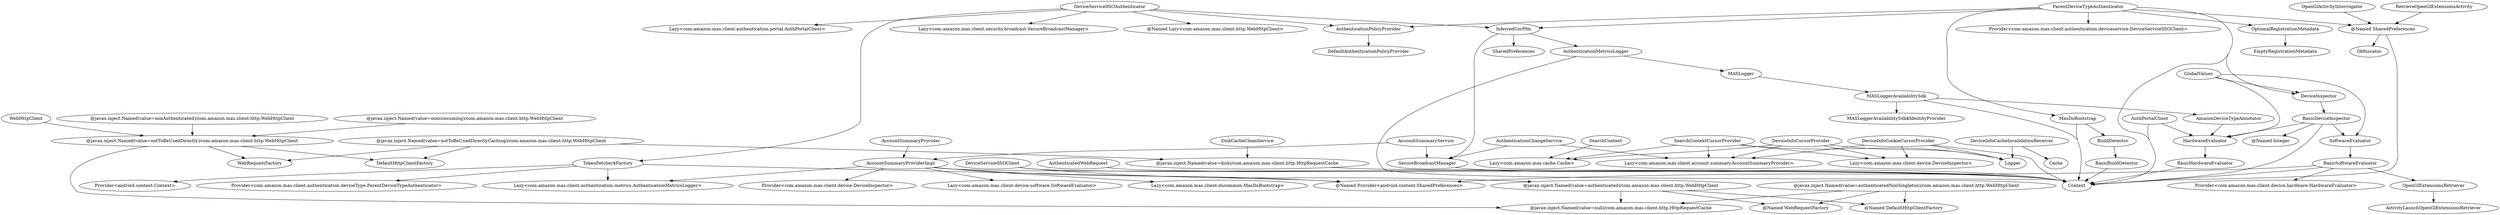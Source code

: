 digraph G1 {
  concentrate = true;
  n2 [label="@Named SharedPreferences"];
  n2 -> Context;
  n2 -> Obfuscator;
  n3 [label="@javax.inject.Named(value=authenticated)/com.amazon.mas.client.http.WebHttpClient"];
  n4 [label="@Named DefaultHttpClientFactory"];
  n3 -> n4;
  n5 [label="@Named WebRequestFactory"];
  n3 -> n5;
  n6 [label="@javax.inject.Named(value=null)/com.amazon.mas.client.http.HttpRequestCache"];
  n3 -> n6;
  n7 [label="@javax.inject.Named(value=authenticatedNonSingleton)/com.amazon.mas.client.http.WebHttpClient"];
  n7 -> n4;
  n7 -> n5;
  n7 -> n6;
  n8 [label="@javax.inject.Named(value=disk)/com.amazon.mas.client.http.HttpRequestCache"];
  n8 -> Context;
  n9 [label="@javax.inject.Named(value=nonAuthenticated)/com.amazon.mas.client.http.WebHttpClient"];
  n10 [label="@javax.inject.Named(value=notToBeUsedDirectly)/com.amazon.mas.client.http.WebHttpClient"];
  n9 -> n10;
  n11 [label="@javax.inject.Named(value=nonconsuming)/com.amazon.mas.client.http.WebHttpClient"];
  n11 -> n10;
  n10 -> n6;
  n10 -> DefaultHttpClientFactory;
  n10 -> WebRequestFactory;
  n12 [label="@javax.inject.Named(value=notToBeUsedDirectlyCaching)/com.amazon.mas.client.http.WebHttpClient"];
  n12 -> n8;
  n12 -> DefaultHttpClientFactory;
  n12 -> WebRequestFactory;
  AccountSummaryProvider -> AccountSummaryProviderImpl;
  n13 [label="@Named Provider<android.content.SharedPreferences>"];
  AccountSummaryProviderImpl -> n13;
  n14 [label="Provider<com.amazon.mas.client.device.DeviceInspector>"];
  AccountSummaryProviderImpl -> n14;
  n15 [label="Lazy<com.amazon.mas.client.authentication.metrics.AuthenticationMetricsLogger>"];
  AccountSummaryProviderImpl -> n15;
  n16 [label="Lazy<com.amazon.mas.client.device.software.SoftwareEvaluator>"];
  AccountSummaryProviderImpl -> n16;
  n17 [label="Lazy<com.amazon.mas.client.dscommon.MasDsBootstrap>"];
  AccountSummaryProviderImpl -> n17;
  AccountSummaryProviderImpl -> Context;
  AccountSummaryService -> AccountSummaryProviderImpl;
  AccountSummaryService -> SecureBroadcastManager;
  AmazonDeviceTypeAnnotator -> HardwareEvaluator;
  AuthPortalClient -> Context;
  AuthPortalClient -> HardwareEvaluator;
  AuthenticatedWebRequest -> Context;
  AuthenticationChangeService -> SecureBroadcastManager;
  n18 [label="Lazy<com.amazon.mas.client.account.summary.AccountSummaryProvider>"];
  AuthenticationChangeService -> n18;
  AuthenticationMetricsLogger -> MASLogger;
  AuthenticationMetricsLogger -> Context;
  AuthenticationPolicyProvider -> DefaultAuthenticationPolicyProvider;
  BasicBuildDetector -> Context;
  n19 [label="@Named Integer"];
  BasicDeviceInspector -> n19;
  BasicDeviceInspector -> Context;
  BasicDeviceInspector -> HardwareEvaluator;
  BasicDeviceInspector -> SoftwareEvaluator;
  BasicHardwareEvaluator -> Context;
  BasicSoftwareEvaluator -> n13;
  n20 [label="Provider<com.amazon.mas.client.device.hardware.HardwareEvaluator>"];
  BasicSoftwareEvaluator -> n20;
  BasicSoftwareEvaluator -> Context;
  BasicSoftwareEvaluator -> OpenGlExtensionsRetriever;
  BuildDetector -> BasicBuildDetector;
  DeviceInfoCacheInvalidationReceiver -> Logger;
  DeviceInfoCacheInvalidationReceiver -> Cache;
  DeviceInfoCookieCursorProvider -> n18;
  n21 [label="Lazy<com.amazon.mas.client.device.DeviceInspector>"];
  DeviceInfoCookieCursorProvider -> n21;
  DeviceInfoCookieCursorProvider -> Context;
  DeviceInfoCookieCursorProvider -> Logger;
  n22 [label="Lazy<com.amazon.mas.cache.Cache>"];
  DeviceInfoCursorProvider -> n22;
  DeviceInfoCursorProvider -> n18;
  DeviceInfoCursorProvider -> n21;
  DeviceInfoCursorProvider -> Logger;
  DeviceInspector -> BasicDeviceInspector;
  DeviceServiceSSOAuthenticator -> InferredCorPfm;
  DeviceServiceSSOAuthenticator -> AuthenticationPolicyProvider;
  n23 [label="@Named Lazy<com.amazon.mas.client.http.WebHttpClient>"];
  DeviceServiceSSOAuthenticator -> n23;
  n24 [label="Lazy<com.amazon.mas.client.authentication.portal.AuthPortalClient>"];
  DeviceServiceSSOAuthenticator -> n24;
  n25 [label="Lazy<com.amazon.mas.client.security.broadcast.SecureBroadcastManager>"];
  DeviceServiceSSOAuthenticator -> n25;
  n26 [label="TokenFetcher$Factory"];
  DeviceServiceSSOAuthenticator -> n26;
  DeviceServiceSSOClient -> n3;
  DeviceServiceSSOClient -> Context;
  DiskCacheCleanService -> n8;
  GlobalValues -> DeviceInspector;
  GlobalValues -> HardwareEvaluator;
  GlobalValues -> SoftwareEvaluator;
  HardwareEvaluator -> BasicHardwareEvaluator;
  InferredCorPfm -> SecureBroadcastManager;
  InferredCorPfm -> SharedPreferences;
  InferredCorPfm -> AuthenticationMetricsLogger;
  MASLogger -> MASLoggerAvailabilitySdk;
  MASLoggerAvailabilitySdk -> AmazonDeviceTypeAnnotator;
  MASLoggerAvailabilitySdk -> Context;
  n27 [label="MASLoggerAvailabilitySdk$IdentityProvider"];
  MASLoggerAvailabilitySdk -> n27;
  MasDsBootstrap -> Context;
  MasDsBootstrap -> BuildDetector;
  OpenGlActivityInterrogator -> n2;
  OpenGlExtensionsRetriever -> ActivityLaunchOpenGlExtensionsRetriever;
  OptionalRegistrationMetadata -> EmptyRegistrationMetadata;
  ParentDeviceTypeAuthenticator -> InferredCorPfm;
  ParentDeviceTypeAuthenticator -> MasDsBootstrap;
  ParentDeviceTypeAuthenticator -> AuthenticationPolicyProvider;
  ParentDeviceTypeAuthenticator -> OptionalRegistrationMetadata;
  ParentDeviceTypeAuthenticator -> DeviceInspector;
  n28 [label="Provider<com.amazon.mas.client.authentication.deviceservice.DeviceServiceSSOClient>"];
  ParentDeviceTypeAuthenticator -> n28;
  ParentDeviceTypeAuthenticator -> n2;
  ParentDeviceTypeAuthenticator -> Context;
  RetrieveOpenGlExtensionsActivity -> n2;
  SearchContext -> n22;
  SearchContextCursorProvider -> n22;
  SearchContextCursorProvider -> n18;
  SearchContextCursorProvider -> n21;
  SearchContextCursorProvider -> Logger;
  SecureBroadcastManager -> Context;
  SoftwareEvaluator -> BasicSoftwareEvaluator;
  n26 -> n13;
  n29 [label="Provider<android.content.Context>"];
  n26 -> n29;
  n30 [label="Provider<com.amazon.mas.client.authentication.deviceType.ParentDeviceTypeAuthenticator>"];
  n26 -> n30;
  n26 -> n15;
  WebHttpClient -> n10;
}
